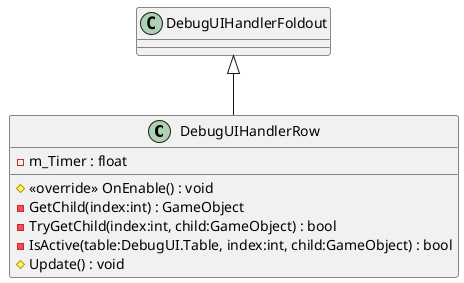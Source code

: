 @startuml
class DebugUIHandlerRow {
    - m_Timer : float
    # <<override>> OnEnable() : void
    - GetChild(index:int) : GameObject
    - TryGetChild(index:int, child:GameObject) : bool
    - IsActive(table:DebugUI.Table, index:int, child:GameObject) : bool
    # Update() : void
}
DebugUIHandlerFoldout <|-- DebugUIHandlerRow
@enduml
